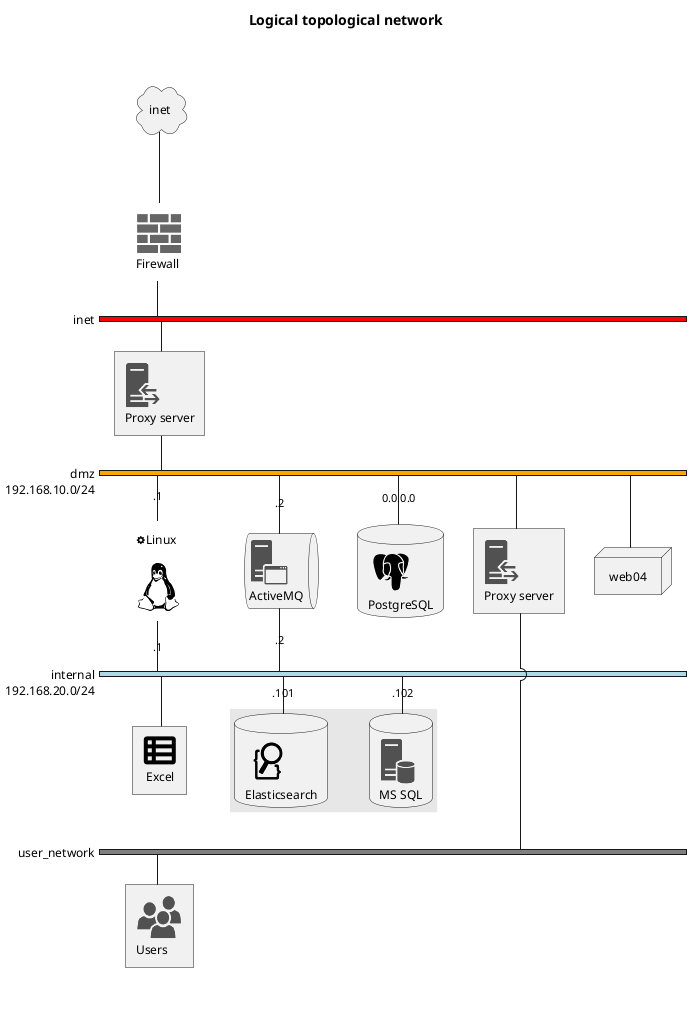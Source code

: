 @startuml

!include <cloudinsight/tomcat>
!include <cloudinsight/kafka>
!include <cloudinsight/java>
!include <cloudinsight/cassandra>
!include <cloudinsight/postgresql>
!include <cloudinsight/activemq>
!include <cloudinsight/elasticsearch>
!include <cloudinsight/server>
!include <cloudinsight/sqlserver>
!include <cloudinsight/windows>
!include <cloudinsight/linux>
!include <cloudinsight/apache>

!include <office/Servers/application_server>
!include <office/Servers/database_server>
!include <office/Concepts/firewall_orange>
!include <office/Clouds/cloud_disaster_red>
!include <office/Servers/reverse_proxy>
!include <office/Users/users>




title Logical topological network
' from https://plantuml.com/nwdiag
' https://github.com/Roemer/plantuml-office/tree/295c1f7bd9159e5da6f01962e0d6554a018bda30


nwdiag {

  inet [shape = cloud]
  inet -- firewall;

  network inet {
    width = full
    color = "red"

    firewall [color = "white", description = "<$firewall_orange>\nFirewall", shape="label"];
    proxy1 [description = "<$reverse_proxy>\nProxy server"];
  }


  network dmz {
    width = full
    address = "192.168.10.0/24"
    color = "orange"

    proxy1;
    web01 [address = ".1", shape = "label", description = "<&cog>Linux\n\n<$linux>"]
    web02 [address = ".2", shape = "queue", description = "<$application_server>\nActiveMQ"]
    web03 [address = "0.0.0.0", shape = database, description = "<$postgresql>\nPostgreSQL"]
    proxy2
    web04 [shape="node"]
  }

  network internal {
    width = full
    address = "192.168.20.0/24"
    color = "lightblue"
    web01 [address = ".1"]
    web02 [address = ".2"]
    db01 [address = ".101", shape = database, description = "<$elasticsearch>\nElasticsearch" ]
    db02 [address = ".102", shape = database, description = "<$database_server>\nMS SQL"]
    xlsx01 [description = "<&spreadsheet*4>\n Excel"];

    // define network using defined nodes
    group db {
      db01;
      db02;
    }
  }

  network user_network {
    width = full
    color = "gray"

    user [description = "<$users>\nUsers"];
    proxy2 [description = "<$reverse_proxy>\nProxy server"];

  }
}


@enduml
